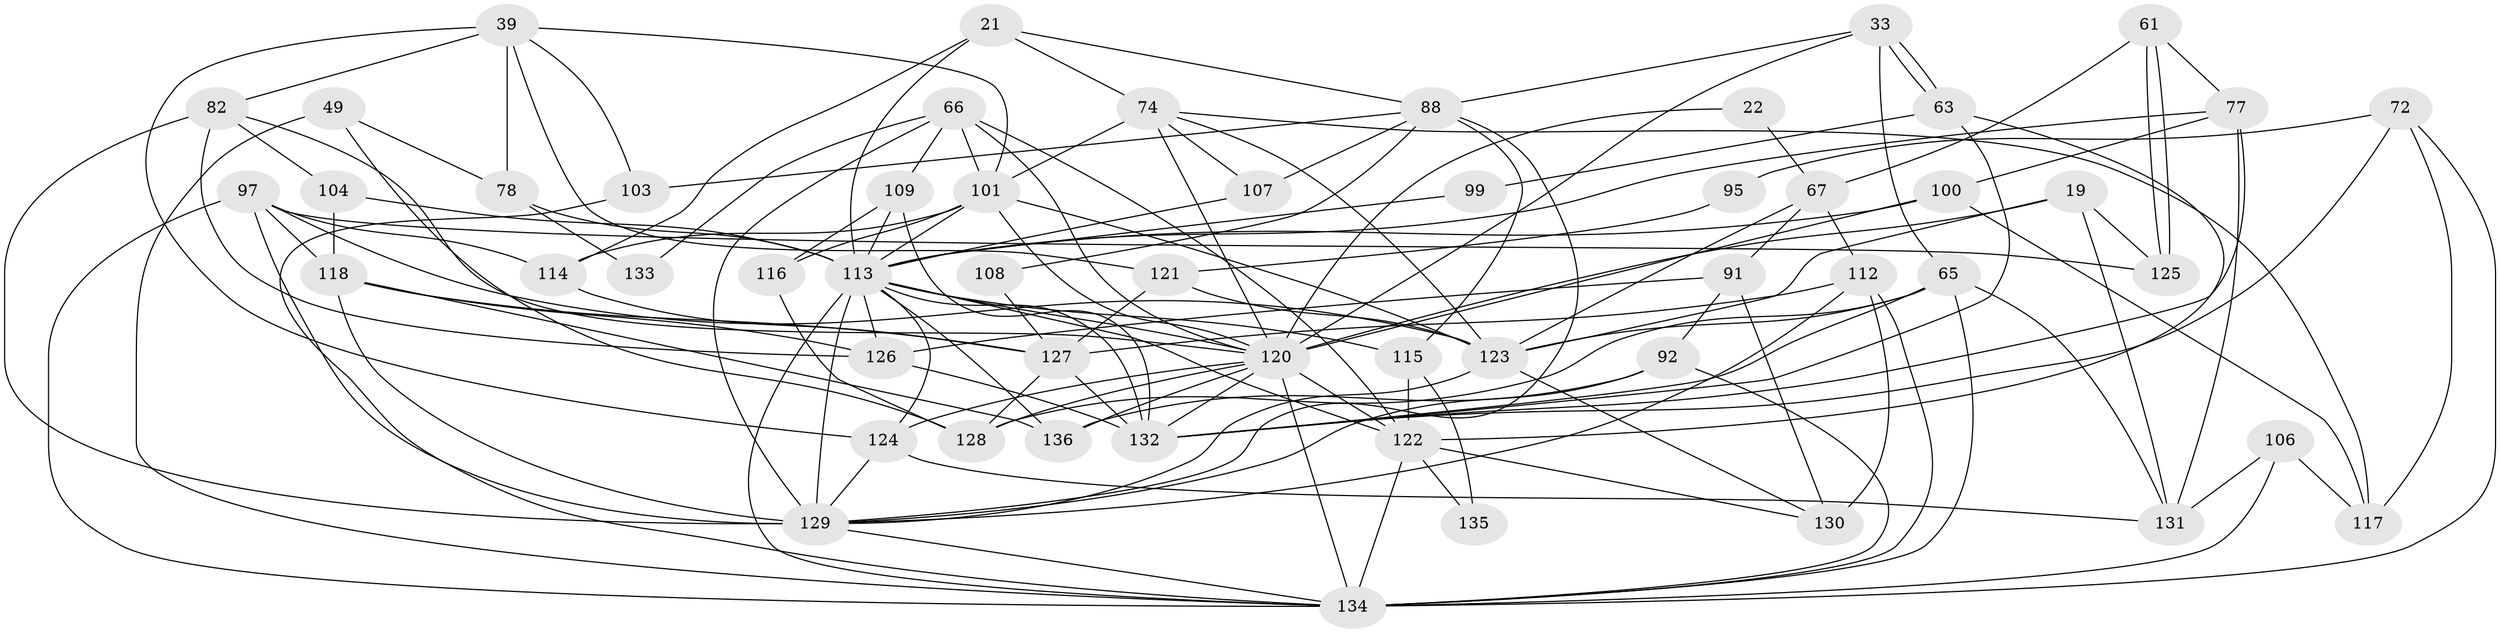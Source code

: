 // original degree distribution, {4: 0.33088235294117646, 3: 0.25, 5: 0.19852941176470587, 2: 0.11764705882352941, 7: 0.014705882352941176, 6: 0.058823529411764705, 9: 0.007352941176470588, 8: 0.022058823529411766}
// Generated by graph-tools (version 1.1) at 2025/53/03/04/25 21:53:22]
// undirected, 54 vertices, 142 edges
graph export_dot {
graph [start="1"]
  node [color=gray90,style=filled];
  19;
  21 [super="+14"];
  22;
  33;
  39 [super="+28"];
  49;
  61;
  63 [super="+53"];
  65 [super="+23"];
  66 [super="+3"];
  67 [super="+37"];
  72;
  74 [super="+9+5"];
  77 [super="+2+41"];
  78 [super="+6"];
  82 [super="+44"];
  88 [super="+7"];
  91;
  92;
  95;
  97;
  99;
  100 [super="+8+84"];
  101 [super="+79+68"];
  103;
  104;
  106 [super="+93"];
  107 [super="+52"];
  108;
  109;
  112 [super="+43"];
  113 [super="+15+4+76+105"];
  114 [super="+64"];
  115 [super="+57"];
  116;
  117;
  118 [super="+17+81"];
  120 [super="+24+42+25+59+56"];
  121;
  122 [super="+83+102+96"];
  123 [super="+18"];
  124;
  125;
  126 [super="+98"];
  127;
  128 [super="+80+60"];
  129 [super="+11+27+58+50+86+89+110"];
  130 [super="+111"];
  131 [super="+45"];
  132 [super="+36+34+94"];
  133;
  134 [super="+1+12+119+90"];
  135;
  136;
  19 -- 125;
  19 -- 123;
  19 -- 131;
  19 -- 120;
  21 -- 114;
  21 -- 113 [weight=2];
  21 -- 88;
  21 -- 74 [weight=2];
  22 -- 67;
  22 -- 120;
  33 -- 63;
  33 -- 63;
  33 -- 65;
  33 -- 120;
  33 -- 88;
  39 -- 78;
  39 -- 82;
  39 -- 121;
  39 -- 124 [weight=2];
  39 -- 103;
  39 -- 101;
  49 -- 134 [weight=2];
  49 -- 78;
  49 -- 128;
  61 -- 125;
  61 -- 125;
  61 -- 67;
  61 -- 77;
  63 -- 99;
  63 -- 132;
  63 -- 122;
  65 -- 123 [weight=2];
  65 -- 132;
  65 -- 134 [weight=3];
  65 -- 131;
  65 -- 128;
  66 -- 101 [weight=3];
  66 -- 109;
  66 -- 133;
  66 -- 129;
  66 -- 120;
  66 -- 122;
  67 -- 112;
  67 -- 91;
  67 -- 123;
  72 -- 117;
  72 -- 95;
  72 -- 132;
  72 -- 134;
  74 -- 117;
  74 -- 123 [weight=2];
  74 -- 101;
  74 -- 107;
  74 -- 120 [weight=3];
  77 -- 100;
  77 -- 132 [weight=2];
  77 -- 131;
  77 -- 113;
  78 -- 133;
  78 -- 113 [weight=2];
  82 -- 120;
  82 -- 104 [weight=2];
  82 -- 126 [weight=2];
  82 -- 129 [weight=2];
  88 -- 129;
  88 -- 108;
  88 -- 115 [weight=2];
  88 -- 103;
  88 -- 107;
  91 -- 92;
  91 -- 126;
  91 -- 130;
  92 -- 136;
  92 -- 134;
  92 -- 129;
  95 -- 121;
  97 -- 114 [weight=2];
  97 -- 125;
  97 -- 123;
  97 -- 118;
  97 -- 134 [weight=2];
  97 -- 129;
  99 -- 113;
  100 -- 113 [weight=2];
  100 -- 120 [weight=2];
  100 -- 117;
  101 -- 114;
  101 -- 116 [weight=2];
  101 -- 113 [weight=7];
  101 -- 123;
  101 -- 120;
  103 -- 134;
  104 -- 113;
  104 -- 118;
  106 -- 134 [weight=3];
  106 -- 131;
  106 -- 117;
  107 -- 113;
  108 -- 127;
  109 -- 116;
  109 -- 132;
  109 -- 113;
  112 -- 127 [weight=2];
  112 -- 134;
  112 -- 130;
  112 -- 129;
  113 -- 136;
  113 -- 115 [weight=2];
  113 -- 132 [weight=5];
  113 -- 134 [weight=5];
  113 -- 122 [weight=2];
  113 -- 124;
  113 -- 120;
  113 -- 126;
  113 -- 129 [weight=3];
  114 -- 127;
  115 -- 135;
  115 -- 122;
  116 -- 128;
  118 -- 136;
  118 -- 126;
  118 -- 129;
  118 -- 127;
  120 -- 124;
  120 -- 128 [weight=3];
  120 -- 132;
  120 -- 134;
  120 -- 136;
  120 -- 122;
  121 -- 123;
  121 -- 127;
  122 -- 135;
  122 -- 134 [weight=3];
  122 -- 130;
  123 -- 129;
  123 -- 130;
  124 -- 131;
  124 -- 129;
  126 -- 132;
  127 -- 128;
  127 -- 132;
  129 -- 134;
}
